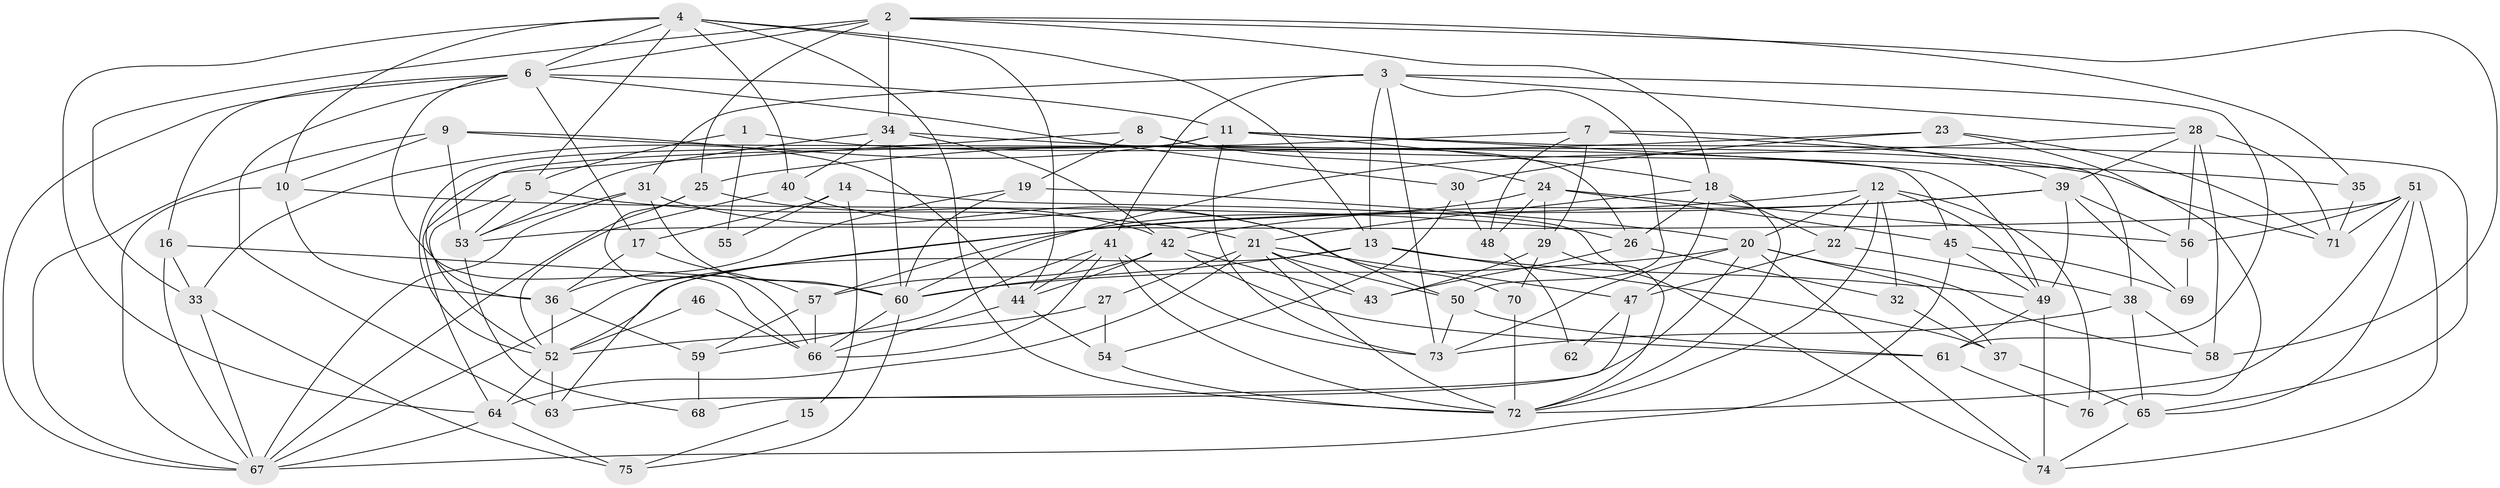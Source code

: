 // original degree distribution, {4: 0.30952380952380953, 3: 0.2222222222222222, 5: 0.1984126984126984, 6: 0.07142857142857142, 2: 0.14285714285714285, 7: 0.05555555555555555}
// Generated by graph-tools (version 1.1) at 2025/37/03/04/25 23:37:03]
// undirected, 76 vertices, 197 edges
graph export_dot {
  node [color=gray90,style=filled];
  1;
  2;
  3;
  4;
  5;
  6;
  7;
  8;
  9;
  10;
  11;
  12;
  13;
  14;
  15;
  16;
  17;
  18;
  19;
  20;
  21;
  22;
  23;
  24;
  25;
  26;
  27;
  28;
  29;
  30;
  31;
  32;
  33;
  34;
  35;
  36;
  37;
  38;
  39;
  40;
  41;
  42;
  43;
  44;
  45;
  46;
  47;
  48;
  49;
  50;
  51;
  52;
  53;
  54;
  55;
  56;
  57;
  58;
  59;
  60;
  61;
  62;
  63;
  64;
  65;
  66;
  67;
  68;
  69;
  70;
  71;
  72;
  73;
  74;
  75;
  76;
  1 -- 5 [weight=1.0];
  1 -- 55 [weight=1.0];
  1 -- 71 [weight=1.0];
  2 -- 6 [weight=1.0];
  2 -- 18 [weight=1.0];
  2 -- 25 [weight=1.0];
  2 -- 33 [weight=1.0];
  2 -- 34 [weight=1.0];
  2 -- 35 [weight=1.0];
  2 -- 58 [weight=1.0];
  3 -- 13 [weight=1.0];
  3 -- 28 [weight=1.0];
  3 -- 31 [weight=1.0];
  3 -- 41 [weight=1.0];
  3 -- 50 [weight=1.0];
  3 -- 61 [weight=1.0];
  3 -- 73 [weight=1.0];
  4 -- 5 [weight=1.0];
  4 -- 6 [weight=1.0];
  4 -- 10 [weight=1.0];
  4 -- 13 [weight=1.0];
  4 -- 40 [weight=1.0];
  4 -- 44 [weight=1.0];
  4 -- 64 [weight=1.0];
  4 -- 72 [weight=1.0];
  5 -- 21 [weight=1.0];
  5 -- 52 [weight=1.0];
  5 -- 53 [weight=1.0];
  6 -- 11 [weight=1.0];
  6 -- 16 [weight=1.0];
  6 -- 17 [weight=1.0];
  6 -- 30 [weight=1.0];
  6 -- 63 [weight=1.0];
  6 -- 66 [weight=1.0];
  6 -- 67 [weight=1.0];
  7 -- 29 [weight=1.0];
  7 -- 38 [weight=1.0];
  7 -- 39 [weight=1.0];
  7 -- 48 [weight=1.0];
  7 -- 64 [weight=1.0];
  8 -- 19 [weight=1.0];
  8 -- 24 [weight=2.0];
  8 -- 26 [weight=1.0];
  8 -- 36 [weight=1.0];
  9 -- 10 [weight=1.0];
  9 -- 44 [weight=1.0];
  9 -- 45 [weight=1.0];
  9 -- 53 [weight=1.0];
  9 -- 67 [weight=1.0];
  10 -- 26 [weight=1.0];
  10 -- 36 [weight=1.0];
  10 -- 67 [weight=1.0];
  11 -- 18 [weight=1.0];
  11 -- 33 [weight=1.0];
  11 -- 49 [weight=1.0];
  11 -- 52 [weight=1.0];
  11 -- 65 [weight=1.0];
  11 -- 73 [weight=1.0];
  12 -- 20 [weight=1.0];
  12 -- 22 [weight=1.0];
  12 -- 32 [weight=1.0];
  12 -- 49 [weight=1.0];
  12 -- 63 [weight=1.0];
  12 -- 72 [weight=1.0];
  12 -- 76 [weight=1.0];
  13 -- 37 [weight=1.0];
  13 -- 49 [weight=1.0];
  13 -- 52 [weight=1.0];
  13 -- 60 [weight=1.0];
  14 -- 15 [weight=1.0];
  14 -- 17 [weight=1.0];
  14 -- 55 [weight=1.0];
  14 -- 74 [weight=1.0];
  15 -- 75 [weight=1.0];
  16 -- 33 [weight=1.0];
  16 -- 60 [weight=1.0];
  16 -- 67 [weight=1.0];
  17 -- 36 [weight=1.0];
  17 -- 57 [weight=1.0];
  18 -- 21 [weight=1.0];
  18 -- 22 [weight=1.0];
  18 -- 26 [weight=1.0];
  18 -- 47 [weight=1.0];
  18 -- 72 [weight=1.0];
  19 -- 20 [weight=1.0];
  19 -- 36 [weight=1.0];
  19 -- 60 [weight=1.0];
  20 -- 37 [weight=1.0];
  20 -- 58 [weight=1.0];
  20 -- 60 [weight=1.0];
  20 -- 63 [weight=1.0];
  20 -- 73 [weight=1.0];
  20 -- 74 [weight=1.0];
  21 -- 27 [weight=1.0];
  21 -- 43 [weight=1.0];
  21 -- 47 [weight=1.0];
  21 -- 50 [weight=1.0];
  21 -- 64 [weight=1.0];
  21 -- 72 [weight=1.0];
  22 -- 38 [weight=2.0];
  22 -- 47 [weight=1.0];
  23 -- 25 [weight=1.0];
  23 -- 30 [weight=1.0];
  23 -- 71 [weight=1.0];
  23 -- 76 [weight=1.0];
  24 -- 29 [weight=1.0];
  24 -- 45 [weight=1.0];
  24 -- 48 [weight=1.0];
  24 -- 56 [weight=1.0];
  24 -- 57 [weight=1.0];
  25 -- 42 [weight=1.0];
  25 -- 66 [weight=1.0];
  25 -- 67 [weight=1.0];
  26 -- 32 [weight=1.0];
  26 -- 43 [weight=1.0];
  27 -- 52 [weight=1.0];
  27 -- 54 [weight=1.0];
  28 -- 39 [weight=1.0];
  28 -- 56 [weight=1.0];
  28 -- 58 [weight=1.0];
  28 -- 60 [weight=1.0];
  28 -- 71 [weight=2.0];
  29 -- 43 [weight=1.0];
  29 -- 70 [weight=1.0];
  29 -- 72 [weight=1.0];
  30 -- 48 [weight=1.0];
  30 -- 54 [weight=1.0];
  31 -- 53 [weight=1.0];
  31 -- 60 [weight=1.0];
  31 -- 67 [weight=1.0];
  31 -- 70 [weight=1.0];
  32 -- 37 [weight=1.0];
  33 -- 67 [weight=1.0];
  33 -- 75 [weight=1.0];
  34 -- 35 [weight=1.0];
  34 -- 40 [weight=1.0];
  34 -- 42 [weight=1.0];
  34 -- 53 [weight=1.0];
  34 -- 60 [weight=1.0];
  35 -- 71 [weight=1.0];
  36 -- 52 [weight=1.0];
  36 -- 59 [weight=2.0];
  37 -- 65 [weight=1.0];
  38 -- 58 [weight=1.0];
  38 -- 65 [weight=1.0];
  38 -- 73 [weight=1.0];
  39 -- 42 [weight=1.0];
  39 -- 49 [weight=1.0];
  39 -- 56 [weight=1.0];
  39 -- 67 [weight=1.0];
  39 -- 69 [weight=1.0];
  40 -- 50 [weight=1.0];
  40 -- 52 [weight=1.0];
  41 -- 44 [weight=1.0];
  41 -- 59 [weight=1.0];
  41 -- 66 [weight=1.0];
  41 -- 72 [weight=1.0];
  41 -- 73 [weight=1.0];
  42 -- 43 [weight=1.0];
  42 -- 44 [weight=1.0];
  42 -- 57 [weight=1.0];
  42 -- 61 [weight=1.0];
  44 -- 54 [weight=1.0];
  44 -- 66 [weight=1.0];
  45 -- 49 [weight=1.0];
  45 -- 67 [weight=1.0];
  45 -- 69 [weight=1.0];
  46 -- 52 [weight=1.0];
  46 -- 66 [weight=1.0];
  47 -- 62 [weight=1.0];
  47 -- 68 [weight=1.0];
  48 -- 62 [weight=1.0];
  49 -- 61 [weight=1.0];
  49 -- 74 [weight=1.0];
  50 -- 61 [weight=1.0];
  50 -- 73 [weight=1.0];
  51 -- 53 [weight=1.0];
  51 -- 56 [weight=1.0];
  51 -- 65 [weight=1.0];
  51 -- 71 [weight=1.0];
  51 -- 72 [weight=1.0];
  51 -- 74 [weight=1.0];
  52 -- 63 [weight=2.0];
  52 -- 64 [weight=1.0];
  53 -- 68 [weight=1.0];
  54 -- 72 [weight=1.0];
  56 -- 69 [weight=1.0];
  57 -- 59 [weight=1.0];
  57 -- 66 [weight=1.0];
  59 -- 68 [weight=1.0];
  60 -- 66 [weight=1.0];
  60 -- 75 [weight=1.0];
  61 -- 76 [weight=1.0];
  64 -- 67 [weight=1.0];
  64 -- 75 [weight=1.0];
  65 -- 74 [weight=1.0];
  70 -- 72 [weight=1.0];
}
